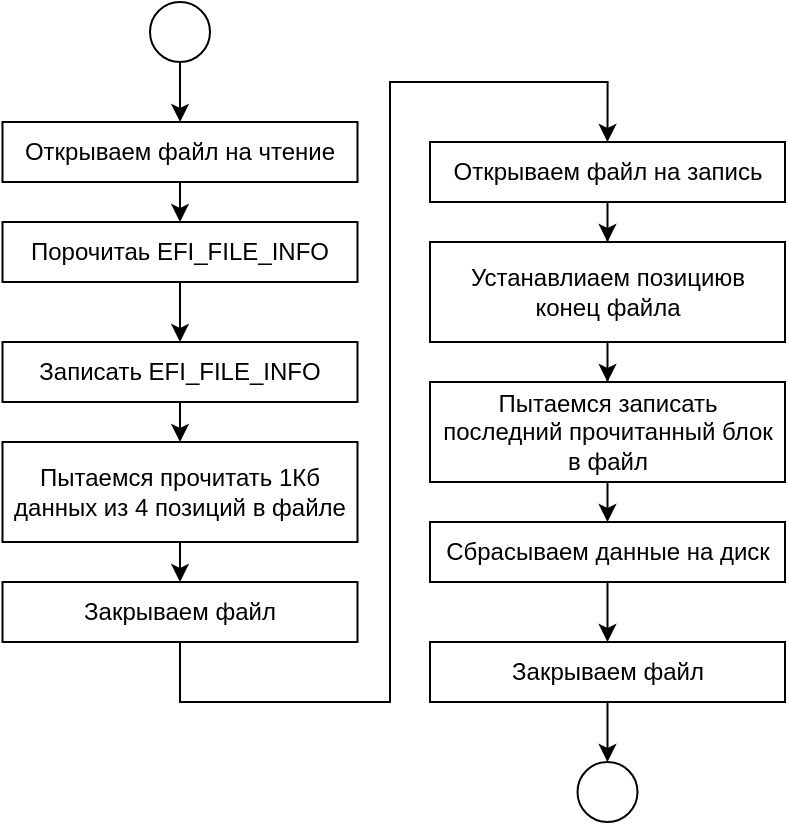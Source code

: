 <mxfile version="26.1.1">
  <diagram name="Page-1" id="nhOWOrK0MC0NE88wYr-T">
    <mxGraphModel dx="1114" dy="577" grid="1" gridSize="10" guides="1" tooltips="1" connect="1" arrows="1" fold="1" page="1" pageScale="1" pageWidth="827" pageHeight="1169" math="0" shadow="0">
      <root>
        <mxCell id="0" />
        <mxCell id="1" parent="0" />
        <mxCell id="iVQiCh9Z4dYuH-fIrt4--5" style="edgeStyle=orthogonalEdgeStyle;rounded=0;orthogonalLoop=1;jettySize=auto;html=1;exitX=0.5;exitY=1;exitDx=0;exitDy=0;" edge="1" parent="1" source="iVQiCh9Z4dYuH-fIrt4--1" target="iVQiCh9Z4dYuH-fIrt4--4">
          <mxGeometry relative="1" as="geometry" />
        </mxCell>
        <mxCell id="iVQiCh9Z4dYuH-fIrt4--1" value="" style="ellipse;whiteSpace=wrap;html=1;aspect=fixed;" vertex="1" parent="1">
          <mxGeometry x="190" y="40" width="30" height="30" as="geometry" />
        </mxCell>
        <mxCell id="iVQiCh9Z4dYuH-fIrt4--27" style="edgeStyle=orthogonalEdgeStyle;rounded=0;orthogonalLoop=1;jettySize=auto;html=1;exitX=0.5;exitY=1;exitDx=0;exitDy=0;entryX=0.5;entryY=0;entryDx=0;entryDy=0;" edge="1" parent="1" source="iVQiCh9Z4dYuH-fIrt4--4" target="iVQiCh9Z4dYuH-fIrt4--7">
          <mxGeometry relative="1" as="geometry" />
        </mxCell>
        <mxCell id="iVQiCh9Z4dYuH-fIrt4--4" value="Открываем файл на чтение" style="rounded=0;whiteSpace=wrap;html=1;" vertex="1" parent="1">
          <mxGeometry x="116.25" y="100" width="177.5" height="30" as="geometry" />
        </mxCell>
        <mxCell id="iVQiCh9Z4dYuH-fIrt4--28" style="edgeStyle=orthogonalEdgeStyle;rounded=0;orthogonalLoop=1;jettySize=auto;html=1;exitX=0.5;exitY=1;exitDx=0;exitDy=0;entryX=0.5;entryY=0;entryDx=0;entryDy=0;" edge="1" parent="1" source="iVQiCh9Z4dYuH-fIrt4--7" target="iVQiCh9Z4dYuH-fIrt4--8">
          <mxGeometry relative="1" as="geometry" />
        </mxCell>
        <mxCell id="iVQiCh9Z4dYuH-fIrt4--7" value="Порочитаь EFI_FILE_INFO" style="rounded=0;whiteSpace=wrap;html=1;" vertex="1" parent="1">
          <mxGeometry x="116.25" y="150" width="177.5" height="30" as="geometry" />
        </mxCell>
        <mxCell id="iVQiCh9Z4dYuH-fIrt4--29" style="edgeStyle=orthogonalEdgeStyle;rounded=0;orthogonalLoop=1;jettySize=auto;html=1;exitX=0.5;exitY=1;exitDx=0;exitDy=0;entryX=0.5;entryY=0;entryDx=0;entryDy=0;" edge="1" parent="1" source="iVQiCh9Z4dYuH-fIrt4--8" target="iVQiCh9Z4dYuH-fIrt4--10">
          <mxGeometry relative="1" as="geometry" />
        </mxCell>
        <mxCell id="iVQiCh9Z4dYuH-fIrt4--8" value="Записать EFI_FILE_INFO" style="rounded=0;whiteSpace=wrap;html=1;" vertex="1" parent="1">
          <mxGeometry x="116.25" y="210" width="177.5" height="30" as="geometry" />
        </mxCell>
        <mxCell id="iVQiCh9Z4dYuH-fIrt4--30" style="edgeStyle=orthogonalEdgeStyle;rounded=0;orthogonalLoop=1;jettySize=auto;html=1;exitX=0.5;exitY=1;exitDx=0;exitDy=0;entryX=0.5;entryY=0;entryDx=0;entryDy=0;" edge="1" parent="1" source="iVQiCh9Z4dYuH-fIrt4--10" target="iVQiCh9Z4dYuH-fIrt4--11">
          <mxGeometry relative="1" as="geometry" />
        </mxCell>
        <mxCell id="iVQiCh9Z4dYuH-fIrt4--10" value="Пытаемся прочитать 1Кб данных из 4 позиций в файле" style="rounded=0;whiteSpace=wrap;html=1;spacingLeft=2;spacingRight=2;" vertex="1" parent="1">
          <mxGeometry x="116.25" y="260" width="177.5" height="50" as="geometry" />
        </mxCell>
        <mxCell id="iVQiCh9Z4dYuH-fIrt4--20" style="edgeStyle=orthogonalEdgeStyle;rounded=0;orthogonalLoop=1;jettySize=auto;html=1;exitX=0.5;exitY=1;exitDx=0;exitDy=0;entryX=0.5;entryY=0;entryDx=0;entryDy=0;" edge="1" parent="1" source="iVQiCh9Z4dYuH-fIrt4--11" target="iVQiCh9Z4dYuH-fIrt4--12">
          <mxGeometry relative="1" as="geometry">
            <Array as="points">
              <mxPoint x="205" y="390" />
              <mxPoint x="310" y="390" />
              <mxPoint x="310" y="80" />
              <mxPoint x="419" y="80" />
            </Array>
          </mxGeometry>
        </mxCell>
        <mxCell id="iVQiCh9Z4dYuH-fIrt4--11" value="Закрываем файл&lt;span style=&quot;color: rgba(0, 0, 0, 0); font-family: monospace; font-size: 0px; text-align: start; text-wrap-mode: nowrap;&quot;&gt;%3CmxGraphModel%3E%3Croot%3E%3CmxCell%20id%3D%220%22%2F%3E%3CmxCell%20id%3D%221%22%20parent%3D%220%22%2F%3E%3CmxCell%20id%3D%222%22%20value%3D%22%D0%9F%D1%8B%D1%82%D0%B0%D0%B5%D0%BC%D1%81%D1%8F%20%D0%BF%D1%80%D0%BE%D1%87%D0%B8%D1%82%D0%B0%D1%82%D1%8C%201%D0%9A%D0%B1%20%D0%B4%D0%B0%D0%BD%D0%BD%D1%8B%D1%85%20%D0%B8%D0%B7%204%20%D0%BF%D0%BE%D0%B7%D0%B8%D1%86%D0%B8%D0%B9%20%D0%B2%20%D1%84%D0%B0%D0%B9%D0%BB%D0%B5%22%20style%3D%22rounded%3D0%3BwhiteSpace%3Dwrap%3Bhtml%3D1%3B%22%20vertex%3D%221%22%20parent%3D%221%22%3E%3CmxGeometry%20x%3D%22116.25%22%20y%3D%22360%22%20width%3D%22177.5%22%20height%3D%2250%22%20as%3D%22geometry%22%2F%3E%3C%2FmxCell%3E%3C%2Froot%3E%3C%2FmxGraphModel%3E&lt;/span&gt;" style="rounded=0;whiteSpace=wrap;html=1;" vertex="1" parent="1">
          <mxGeometry x="116.25" y="330" width="177.5" height="30" as="geometry" />
        </mxCell>
        <mxCell id="iVQiCh9Z4dYuH-fIrt4--21" value="" style="edgeStyle=orthogonalEdgeStyle;rounded=0;orthogonalLoop=1;jettySize=auto;html=1;" edge="1" parent="1" source="iVQiCh9Z4dYuH-fIrt4--12" target="iVQiCh9Z4dYuH-fIrt4--15">
          <mxGeometry relative="1" as="geometry" />
        </mxCell>
        <mxCell id="iVQiCh9Z4dYuH-fIrt4--12" value="Открываем файл на запись" style="rounded=0;whiteSpace=wrap;html=1;" vertex="1" parent="1">
          <mxGeometry x="330" y="110" width="177.5" height="30" as="geometry" />
        </mxCell>
        <mxCell id="iVQiCh9Z4dYuH-fIrt4--25" style="edgeStyle=orthogonalEdgeStyle;rounded=0;orthogonalLoop=1;jettySize=auto;html=1;exitX=0.5;exitY=1;exitDx=0;exitDy=0;entryX=0.5;entryY=0;entryDx=0;entryDy=0;" edge="1" parent="1" source="iVQiCh9Z4dYuH-fIrt4--13" target="iVQiCh9Z4dYuH-fIrt4--16">
          <mxGeometry relative="1" as="geometry" />
        </mxCell>
        <mxCell id="iVQiCh9Z4dYuH-fIrt4--13" value="Пытаемся записать последний прочитанный блок в файл&lt;span style=&quot;color: rgba(0, 0, 0, 0); font-family: monospace; font-size: 0px; text-align: start; text-wrap-mode: nowrap;&quot;&gt;%3CmxGraphModel%3E%3Croot%3E%3CmxCell%20id%3D%220%22%2F%3E%3CmxCell%20id%3D%221%22%20parent%3D%220%22%2F%3E%3CmxCell%20id%3D%222%22%20value%3D%22%D0%9E%D1%82%D0%BA%D1%80%D1%8B%D0%B2%D0%B0%D0%B5%D0%BC%20%D1%84%D0%B0%D0%B9%D0%BB%20%D0%BD%D0%B0%20%D0%B7%D0%B0%D0%BF%D0%B8%D1%81%D1%8C%22%20style%3D%22rounded%3D0%3BwhiteSpace%3Dwrap%3Bhtml%3D1%3B%22%20vertex%3D%221%22%20parent%3D%221%22%3E%3CmxGeometry%20x%3D%22390%22%20y%3D%22120%22%20width%3D%22177.5%22%20height%3D%2250%22%20as%3D%22geometry%22%2F%3E%3C%2FmxCell%3E%3C%2Froot%3E%3C%2FmxGraphModel%3E&lt;/span&gt;" style="rounded=0;whiteSpace=wrap;html=1;spacingLeft=2;spacingRight=2;" vertex="1" parent="1">
          <mxGeometry x="330" y="230" width="177.5" height="50" as="geometry" />
        </mxCell>
        <mxCell id="iVQiCh9Z4dYuH-fIrt4--22" value="" style="edgeStyle=orthogonalEdgeStyle;rounded=0;orthogonalLoop=1;jettySize=auto;html=1;" edge="1" parent="1" source="iVQiCh9Z4dYuH-fIrt4--15" target="iVQiCh9Z4dYuH-fIrt4--13">
          <mxGeometry relative="1" as="geometry" />
        </mxCell>
        <mxCell id="iVQiCh9Z4dYuH-fIrt4--15" value="Устанавлиаем позициюв конец файла" style="rounded=0;whiteSpace=wrap;html=1;spacingLeft=2;spacingRight=2;" vertex="1" parent="1">
          <mxGeometry x="330" y="160" width="177.5" height="50" as="geometry" />
        </mxCell>
        <mxCell id="iVQiCh9Z4dYuH-fIrt4--26" style="edgeStyle=orthogonalEdgeStyle;rounded=0;orthogonalLoop=1;jettySize=auto;html=1;exitX=0.5;exitY=1;exitDx=0;exitDy=0;entryX=0.5;entryY=0;entryDx=0;entryDy=0;" edge="1" parent="1" source="iVQiCh9Z4dYuH-fIrt4--16" target="iVQiCh9Z4dYuH-fIrt4--17">
          <mxGeometry relative="1" as="geometry" />
        </mxCell>
        <mxCell id="iVQiCh9Z4dYuH-fIrt4--16" value="Сбрасываем данные на диск" style="rounded=0;whiteSpace=wrap;html=1;" vertex="1" parent="1">
          <mxGeometry x="330" y="300" width="177.5" height="30" as="geometry" />
        </mxCell>
        <mxCell id="iVQiCh9Z4dYuH-fIrt4--24" value="" style="edgeStyle=orthogonalEdgeStyle;rounded=0;orthogonalLoop=1;jettySize=auto;html=1;" edge="1" parent="1" source="iVQiCh9Z4dYuH-fIrt4--17" target="iVQiCh9Z4dYuH-fIrt4--18">
          <mxGeometry relative="1" as="geometry" />
        </mxCell>
        <mxCell id="iVQiCh9Z4dYuH-fIrt4--17" value="Закрываем файл" style="rounded=0;whiteSpace=wrap;html=1;" vertex="1" parent="1">
          <mxGeometry x="330" y="360" width="177.5" height="30" as="geometry" />
        </mxCell>
        <mxCell id="iVQiCh9Z4dYuH-fIrt4--18" value="" style="ellipse;whiteSpace=wrap;html=1;aspect=fixed;" vertex="1" parent="1">
          <mxGeometry x="403.75" y="420" width="30" height="30" as="geometry" />
        </mxCell>
      </root>
    </mxGraphModel>
  </diagram>
</mxfile>
